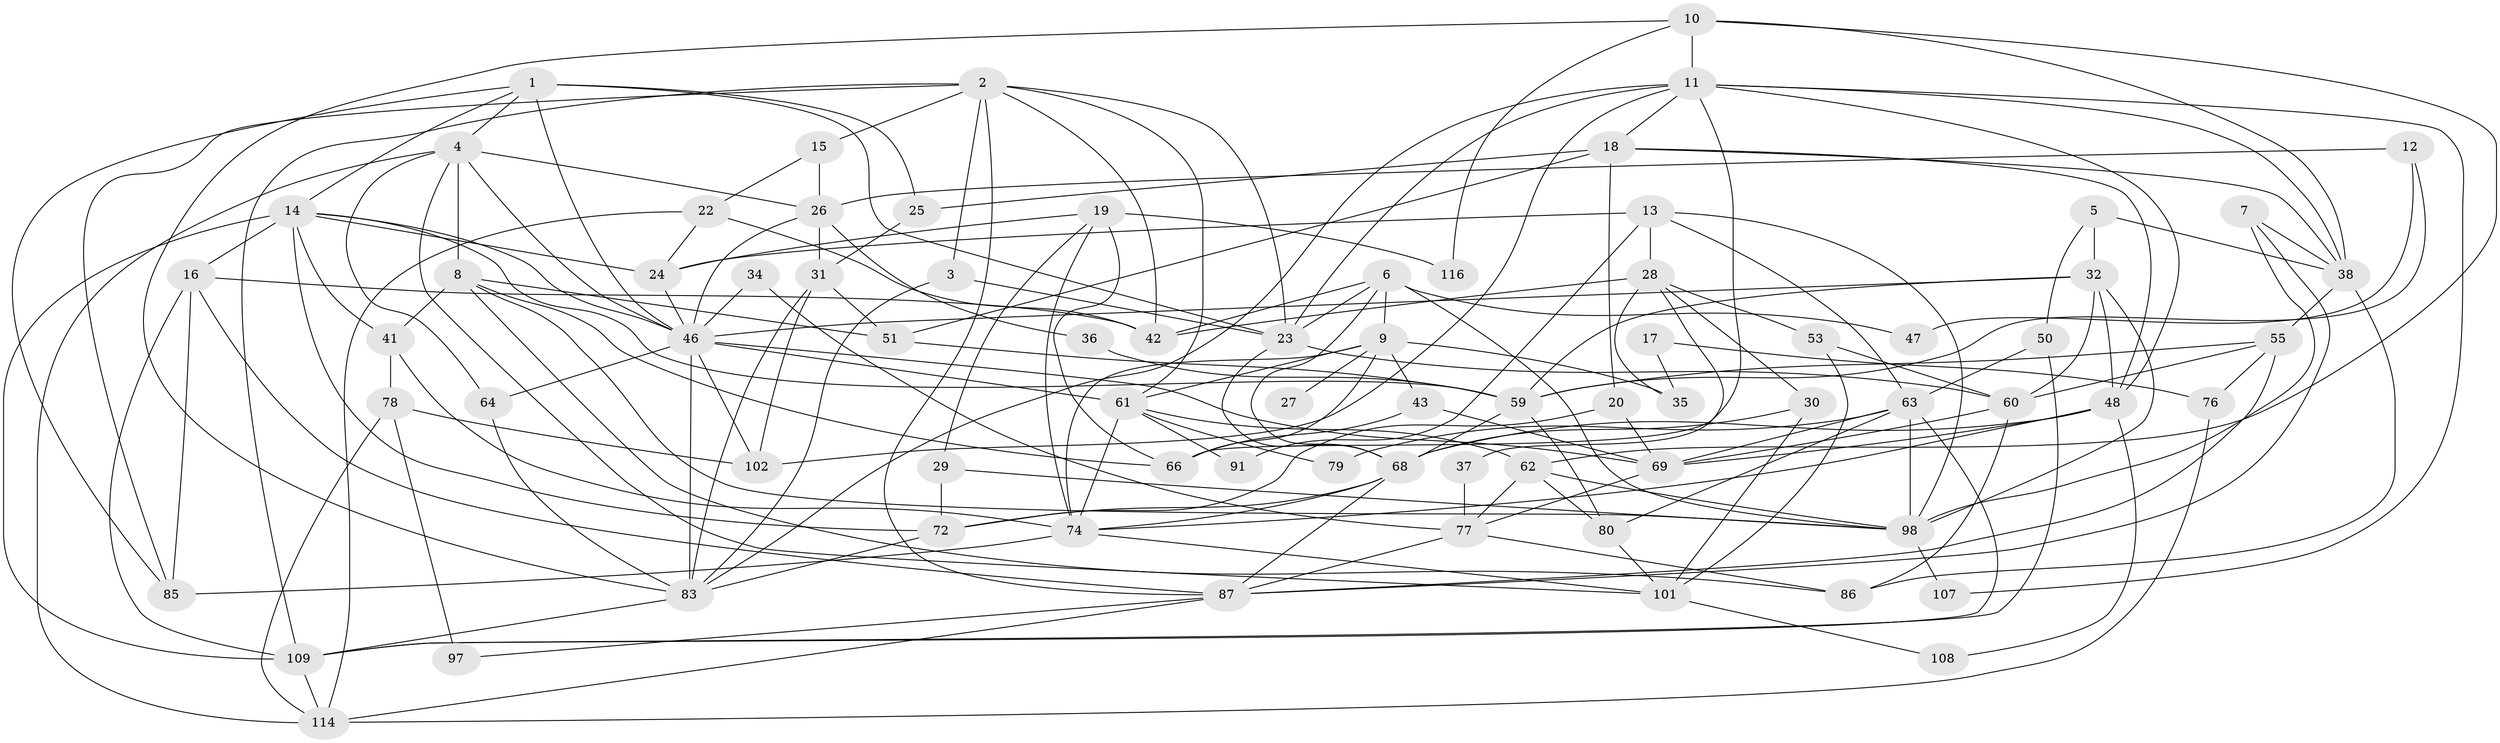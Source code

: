 // Generated by graph-tools (version 1.1) at 2025/23/03/03/25 07:23:56]
// undirected, 76 vertices, 185 edges
graph export_dot {
graph [start="1"]
  node [color=gray90,style=filled];
  1 [super="+45"];
  2 [super="+84"];
  3 [super="+52"];
  4 [super="+39"];
  5;
  6 [super="+115"];
  7;
  8 [super="+54"];
  9 [super="+58"];
  10 [super="+103"];
  11 [super="+70"];
  12;
  13;
  14 [super="+81"];
  15 [super="+96"];
  16 [super="+21"];
  17;
  18 [super="+112"];
  19 [super="+94"];
  20;
  22;
  23 [super="+33"];
  24 [super="+40"];
  25;
  26 [super="+93"];
  27;
  28 [super="+57"];
  29;
  30;
  31 [super="+44"];
  32 [super="+100"];
  34;
  35 [super="+56"];
  36;
  37;
  38 [super="+88"];
  41;
  42 [super="+99"];
  43;
  46 [super="+106"];
  47;
  48 [super="+49"];
  50;
  51;
  53;
  55;
  59 [super="+75"];
  60 [super="+67"];
  61 [super="+65"];
  62;
  63 [super="+89"];
  64;
  66 [super="+90"];
  68 [super="+71"];
  69 [super="+73"];
  72;
  74 [super="+82"];
  76;
  77 [super="+113"];
  78;
  79;
  80 [super="+104"];
  83 [super="+95"];
  85;
  86;
  87 [super="+92"];
  91;
  97;
  98 [super="+105"];
  101 [super="+111"];
  102;
  107;
  108;
  109 [super="+110"];
  114;
  116;
  1 -- 46;
  1 -- 25;
  1 -- 4;
  1 -- 14;
  1 -- 23;
  1 -- 85;
  2 -- 87;
  2 -- 109;
  2 -- 85;
  2 -- 42;
  2 -- 61;
  2 -- 23;
  2 -- 15;
  2 -- 3;
  3 -- 83;
  3 -- 23;
  4 -- 114;
  4 -- 64;
  4 -- 101;
  4 -- 46;
  4 -- 8;
  4 -- 26;
  5 -- 50;
  5 -- 38;
  5 -- 32;
  6 -- 23;
  6 -- 98;
  6 -- 9;
  6 -- 47;
  6 -- 68;
  6 -- 42;
  7 -- 87;
  7 -- 98;
  7 -- 38;
  8 -- 51;
  8 -- 98;
  8 -- 66;
  8 -- 41;
  8 -- 86;
  9 -- 27 [weight=2];
  9 -- 35;
  9 -- 66;
  9 -- 61;
  9 -- 43;
  9 -- 74;
  10 -- 38;
  10 -- 116;
  10 -- 11;
  10 -- 62;
  10 -- 83;
  11 -- 83;
  11 -- 23;
  11 -- 66;
  11 -- 107;
  11 -- 18;
  11 -- 38;
  11 -- 102;
  11 -- 48;
  12 -- 47;
  12 -- 26;
  12 -- 59;
  13 -- 24;
  13 -- 28;
  13 -- 91;
  13 -- 98;
  13 -- 63;
  14 -- 16;
  14 -- 41;
  14 -- 46;
  14 -- 59 [weight=2];
  14 -- 72;
  14 -- 109;
  14 -- 24;
  15 -- 26;
  15 -- 22;
  16 -- 85;
  16 -- 87;
  16 -- 109;
  16 -- 42;
  17 -- 76;
  17 -- 35;
  18 -- 25;
  18 -- 20;
  18 -- 51;
  18 -- 38;
  18 -- 48;
  19 -- 29;
  19 -- 116;
  19 -- 66;
  19 -- 74;
  19 -- 24;
  20 -- 72;
  20 -- 69;
  22 -- 24;
  22 -- 114;
  22 -- 42;
  23 -- 60;
  23 -- 68;
  24 -- 46;
  25 -- 31;
  26 -- 36;
  26 -- 46;
  26 -- 31;
  28 -- 30;
  28 -- 53;
  28 -- 37;
  28 -- 35;
  28 -- 42;
  29 -- 98;
  29 -- 72;
  30 -- 68;
  30 -- 101;
  31 -- 51;
  31 -- 83;
  31 -- 102;
  32 -- 98;
  32 -- 60;
  32 -- 46;
  32 -- 59;
  32 -- 48;
  34 -- 46;
  34 -- 77;
  36 -- 59;
  37 -- 77 [weight=2];
  38 -- 55;
  38 -- 86;
  41 -- 78;
  41 -- 74;
  43 -- 66;
  43 -- 69;
  46 -- 69;
  46 -- 64;
  46 -- 102;
  46 -- 61;
  46 -- 83;
  48 -- 69;
  48 -- 108;
  48 -- 68;
  48 -- 74;
  50 -- 109;
  50 -- 63;
  51 -- 59;
  53 -- 101;
  53 -- 60;
  55 -- 60;
  55 -- 76;
  55 -- 87;
  55 -- 59;
  59 -- 80;
  59 -- 68;
  60 -- 69;
  60 -- 86;
  61 -- 62;
  61 -- 91;
  61 -- 79;
  61 -- 74;
  62 -- 77;
  62 -- 98;
  62 -- 80;
  63 -- 69;
  63 -- 109;
  63 -- 98;
  63 -- 79;
  63 -- 80;
  64 -- 83;
  68 -- 72;
  68 -- 87;
  68 -- 74;
  69 -- 77;
  72 -- 83;
  74 -- 85;
  74 -- 101;
  76 -- 114;
  77 -- 86;
  77 -- 87;
  78 -- 102;
  78 -- 97;
  78 -- 114;
  80 -- 101;
  83 -- 109;
  87 -- 97;
  87 -- 114;
  98 -- 107;
  101 -- 108;
  109 -- 114;
}
